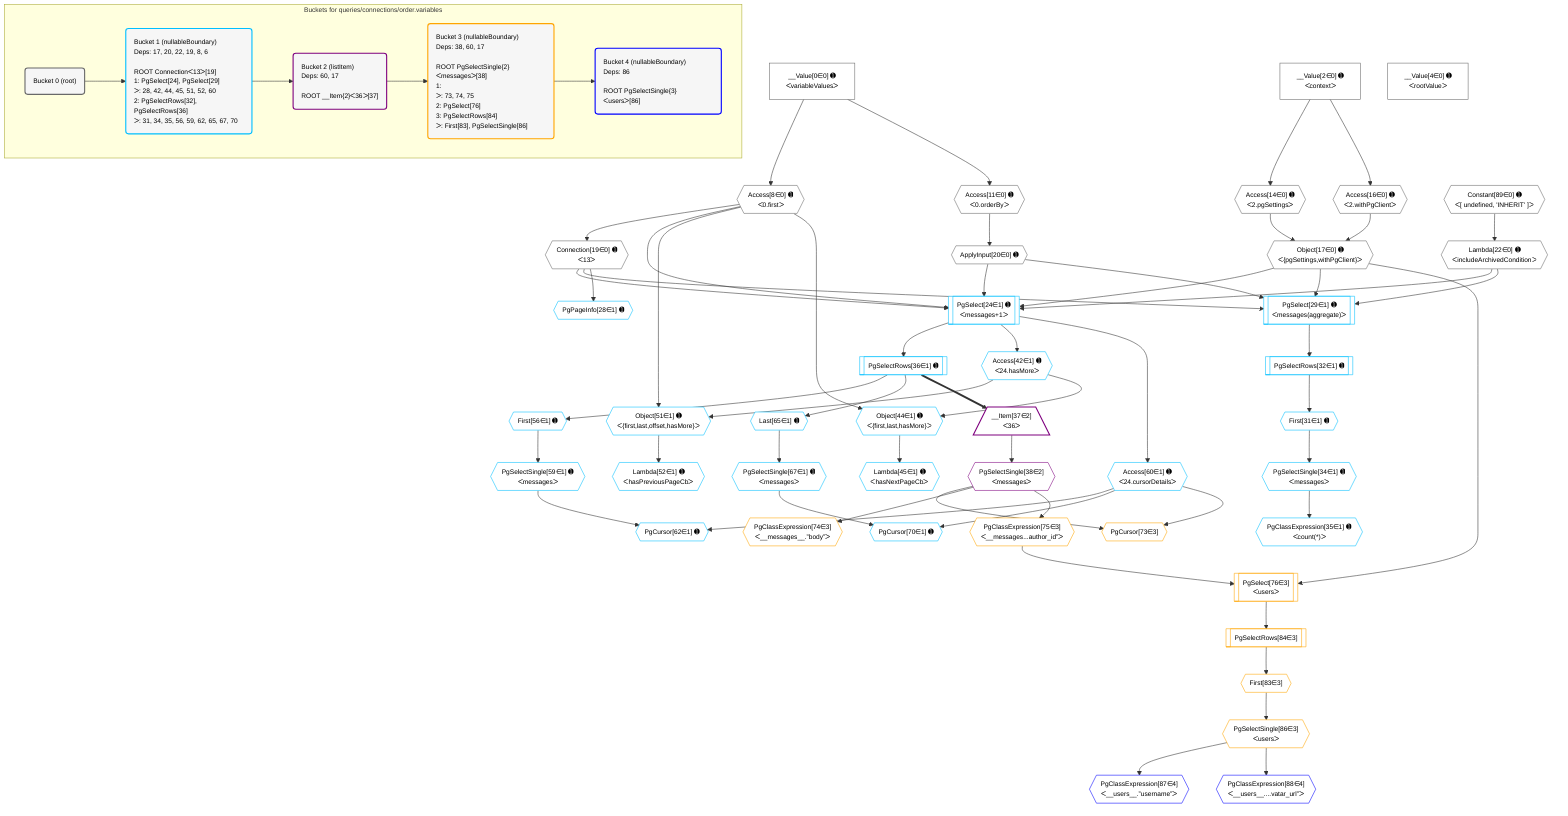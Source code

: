 %%{init: {'themeVariables': { 'fontSize': '12px'}}}%%
graph TD
    classDef path fill:#eee,stroke:#000,color:#000
    classDef plan fill:#fff,stroke-width:1px,color:#000
    classDef itemplan fill:#fff,stroke-width:2px,color:#000
    classDef unbatchedplan fill:#dff,stroke-width:1px,color:#000
    classDef sideeffectplan fill:#fcc,stroke-width:2px,color:#000
    classDef bucket fill:#f6f6f6,color:#000,stroke-width:2px,text-align:left

    subgraph "Buckets for queries/connections/order.variables"
    Bucket0("Bucket 0 (root)"):::bucket
    Bucket1("Bucket 1 (nullableBoundary)<br />Deps: 17, 20, 22, 19, 8, 6<br /><br />ROOT Connectionᐸ13ᐳ[19]<br />1: PgSelect[24], PgSelect[29]<br />ᐳ: 28, 42, 44, 45, 51, 52, 60<br />2: PgSelectRows[32], PgSelectRows[36]<br />ᐳ: 31, 34, 35, 56, 59, 62, 65, 67, 70"):::bucket
    Bucket2("Bucket 2 (listItem)<br />Deps: 60, 17<br /><br />ROOT __Item{2}ᐸ36ᐳ[37]"):::bucket
    Bucket3("Bucket 3 (nullableBoundary)<br />Deps: 38, 60, 17<br /><br />ROOT PgSelectSingle{2}ᐸmessagesᐳ[38]<br />1: <br />ᐳ: 73, 74, 75<br />2: PgSelect[76]<br />3: PgSelectRows[84]<br />ᐳ: First[83], PgSelectSingle[86]"):::bucket
    Bucket4("Bucket 4 (nullableBoundary)<br />Deps: 86<br /><br />ROOT PgSelectSingle{3}ᐸusersᐳ[86]"):::bucket
    end
    Bucket0 --> Bucket1
    Bucket1 --> Bucket2
    Bucket2 --> Bucket3
    Bucket3 --> Bucket4

    %% plan dependencies
    Object17{{"Object[17∈0] ➊<br />ᐸ{pgSettings,withPgClient}ᐳ"}}:::plan
    Access14{{"Access[14∈0] ➊<br />ᐸ2.pgSettingsᐳ"}}:::plan
    Access16{{"Access[16∈0] ➊<br />ᐸ2.withPgClientᐳ"}}:::plan
    Access14 & Access16 --> Object17
    Access8{{"Access[8∈0] ➊<br />ᐸ0.firstᐳ"}}:::plan
    __Value0["__Value[0∈0] ➊<br />ᐸvariableValuesᐳ"]:::plan
    __Value0 --> Access8
    Access11{{"Access[11∈0] ➊<br />ᐸ0.orderByᐳ"}}:::plan
    __Value0 --> Access11
    __Value2["__Value[2∈0] ➊<br />ᐸcontextᐳ"]:::plan
    __Value2 --> Access14
    __Value2 --> Access16
    Connection19{{"Connection[19∈0] ➊<br />ᐸ13ᐳ"}}:::plan
    Access8 --> Connection19
    ApplyInput20{{"ApplyInput[20∈0] ➊"}}:::plan
    Access11 --> ApplyInput20
    Lambda22{{"Lambda[22∈0] ➊<br />ᐸincludeArchivedConditionᐳ"}}:::plan
    Constant89{{"Constant[89∈0] ➊<br />ᐸ[ undefined, 'INHERIT' ]ᐳ"}}:::plan
    Constant89 --> Lambda22
    __Value4["__Value[4∈0] ➊<br />ᐸrootValueᐳ"]:::plan
    PgSelect24[["PgSelect[24∈1] ➊<br />ᐸmessages+1ᐳ"]]:::plan
    Object17 & ApplyInput20 & Lambda22 & Connection19 & Access8 --> PgSelect24
    PgSelect29[["PgSelect[29∈1] ➊<br />ᐸmessages(aggregate)ᐳ"]]:::plan
    Object17 & ApplyInput20 & Lambda22 & Connection19 --> PgSelect29
    Object51{{"Object[51∈1] ➊<br />ᐸ{first,last,offset,hasMore}ᐳ"}}:::plan
    Access42{{"Access[42∈1] ➊<br />ᐸ24.hasMoreᐳ"}}:::plan
    Access8 & Access42 --> Object51
    Object44{{"Object[44∈1] ➊<br />ᐸ{first,last,hasMore}ᐳ"}}:::plan
    Access8 & Access42 --> Object44
    PgCursor62{{"PgCursor[62∈1] ➊"}}:::plan
    PgSelectSingle59{{"PgSelectSingle[59∈1] ➊<br />ᐸmessagesᐳ"}}:::plan
    Access60{{"Access[60∈1] ➊<br />ᐸ24.cursorDetailsᐳ"}}:::plan
    PgSelectSingle59 & Access60 --> PgCursor62
    PgCursor70{{"PgCursor[70∈1] ➊"}}:::plan
    PgSelectSingle67{{"PgSelectSingle[67∈1] ➊<br />ᐸmessagesᐳ"}}:::plan
    PgSelectSingle67 & Access60 --> PgCursor70
    PgPageInfo28{{"PgPageInfo[28∈1] ➊"}}:::plan
    Connection19 --> PgPageInfo28
    First31{{"First[31∈1] ➊"}}:::plan
    PgSelectRows32[["PgSelectRows[32∈1] ➊"]]:::plan
    PgSelectRows32 --> First31
    PgSelect29 --> PgSelectRows32
    PgSelectSingle34{{"PgSelectSingle[34∈1] ➊<br />ᐸmessagesᐳ"}}:::plan
    First31 --> PgSelectSingle34
    PgClassExpression35{{"PgClassExpression[35∈1] ➊<br />ᐸcount(*)ᐳ"}}:::plan
    PgSelectSingle34 --> PgClassExpression35
    PgSelectRows36[["PgSelectRows[36∈1] ➊"]]:::plan
    PgSelect24 --> PgSelectRows36
    PgSelect24 --> Access42
    Lambda45{{"Lambda[45∈1] ➊<br />ᐸhasNextPageCbᐳ"}}:::plan
    Object44 --> Lambda45
    Lambda52{{"Lambda[52∈1] ➊<br />ᐸhasPreviousPageCbᐳ"}}:::plan
    Object51 --> Lambda52
    First56{{"First[56∈1] ➊"}}:::plan
    PgSelectRows36 --> First56
    First56 --> PgSelectSingle59
    PgSelect24 --> Access60
    Last65{{"Last[65∈1] ➊"}}:::plan
    PgSelectRows36 --> Last65
    Last65 --> PgSelectSingle67
    __Item37[/"__Item[37∈2]<br />ᐸ36ᐳ"\]:::itemplan
    PgSelectRows36 ==> __Item37
    PgSelectSingle38{{"PgSelectSingle[38∈2]<br />ᐸmessagesᐳ"}}:::plan
    __Item37 --> PgSelectSingle38
    PgCursor73{{"PgCursor[73∈3]"}}:::plan
    PgSelectSingle38 & Access60 --> PgCursor73
    PgSelect76[["PgSelect[76∈3]<br />ᐸusersᐳ"]]:::plan
    PgClassExpression75{{"PgClassExpression[75∈3]<br />ᐸ__messages...author_id”ᐳ"}}:::plan
    Object17 & PgClassExpression75 --> PgSelect76
    PgClassExpression74{{"PgClassExpression[74∈3]<br />ᐸ__messages__.”body”ᐳ"}}:::plan
    PgSelectSingle38 --> PgClassExpression74
    PgSelectSingle38 --> PgClassExpression75
    First83{{"First[83∈3]"}}:::plan
    PgSelectRows84[["PgSelectRows[84∈3]"]]:::plan
    PgSelectRows84 --> First83
    PgSelect76 --> PgSelectRows84
    PgSelectSingle86{{"PgSelectSingle[86∈3]<br />ᐸusersᐳ"}}:::plan
    First83 --> PgSelectSingle86
    PgClassExpression87{{"PgClassExpression[87∈4]<br />ᐸ__users__.”username”ᐳ"}}:::plan
    PgSelectSingle86 --> PgClassExpression87
    PgClassExpression88{{"PgClassExpression[88∈4]<br />ᐸ__users__....vatar_url”ᐳ"}}:::plan
    PgSelectSingle86 --> PgClassExpression88

    %% define steps
    classDef bucket0 stroke:#696969
    class Bucket0,__Value0,__Value2,__Value4,Access8,Access11,Access14,Access16,Object17,Connection19,ApplyInput20,Lambda22,Constant89 bucket0
    classDef bucket1 stroke:#00bfff
    class Bucket1,PgSelect24,PgPageInfo28,PgSelect29,First31,PgSelectRows32,PgSelectSingle34,PgClassExpression35,PgSelectRows36,Access42,Object44,Lambda45,Object51,Lambda52,First56,PgSelectSingle59,Access60,PgCursor62,Last65,PgSelectSingle67,PgCursor70 bucket1
    classDef bucket2 stroke:#7f007f
    class Bucket2,__Item37,PgSelectSingle38 bucket2
    classDef bucket3 stroke:#ffa500
    class Bucket3,PgCursor73,PgClassExpression74,PgClassExpression75,PgSelect76,First83,PgSelectRows84,PgSelectSingle86 bucket3
    classDef bucket4 stroke:#0000ff
    class Bucket4,PgClassExpression87,PgClassExpression88 bucket4